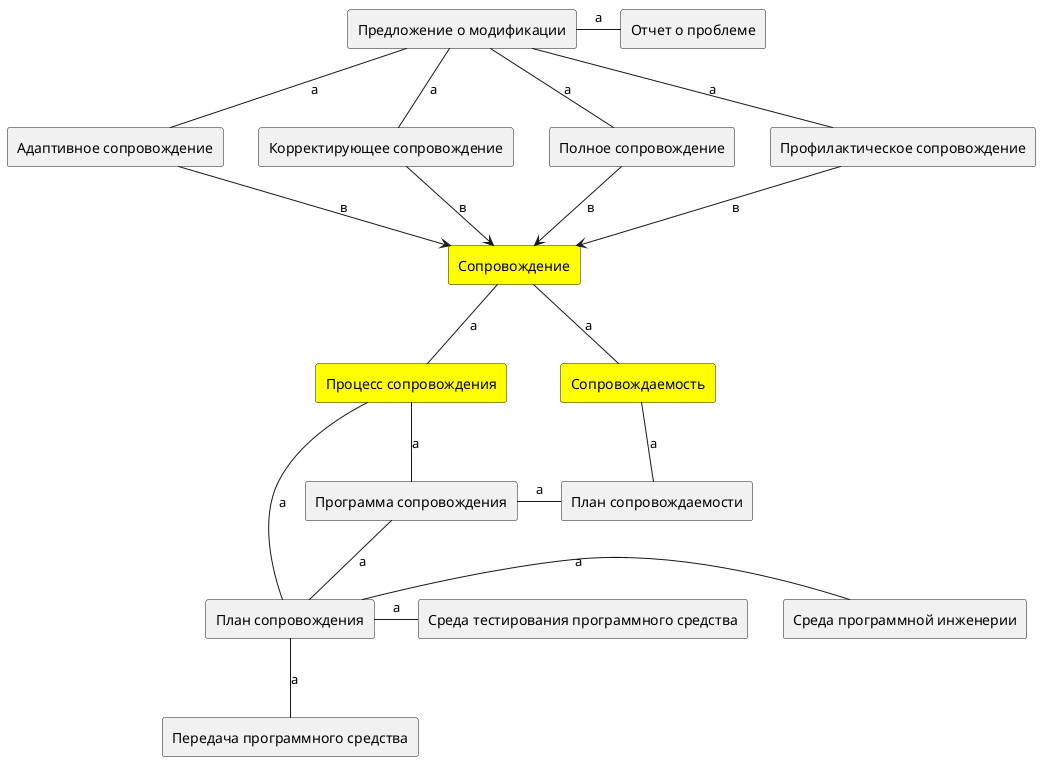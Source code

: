 @startuml
rectangle "Сопровождение" as Maintenance #yellow
rectangle "Процесс сопровождения" as MaintenanceProcess #yellow
rectangle "Сопровождаемость" as Maintainability #yellow

rectangle "Адаптивное сопровождение" as AdaptiveMaintenance
rectangle "Корректирующее сопровождение" as CorrectiveMaintenance
rectangle "Полное сопровождение" as PerfectiveMaintenance
rectangle "Профилактическое сопровождение" as PreventiveMaintenance

rectangle "Отчет о проблеме" as ProblemReport
rectangle "Предложение о модификации" as ModificationRequest

rectangle "План сопровождаемости" as MaintainabilityPlan
rectangle "План сопровождения" as MaintenancePlan
rectangle "Программа сопровождения" as MaintenanceProgram
rectangle "Среда программной инженерии" as SEE
rectangle "Среда тестирования программного средства" as STE
rectangle "Передача программного средства" as SoftwareTransition

Maintainability -UP- Maintenance: а
Maintenance -- MaintenanceProcess: а
AdaptiveMaintenance --> Maintenance: в
CorrectiveMaintenance --> Maintenance: в
PerfectiveMaintenance --> Maintenance: в
PreventiveMaintenance --> Maintenance: в

ProblemReport -LEFT- ModificationRequest: а
ModificationRequest -- CorrectiveMaintenance: а
ModificationRequest -- AdaptiveMaintenance: а
ModificationRequest -- PerfectiveMaintenance: а
ModificationRequest -- PreventiveMaintenance: а

Maintainability -- MaintainabilityPlan: а

MaintenancePlan -UP- MaintenanceProgram: а
MaintenancePlan -UP- MaintenanceProcess: а
MaintenanceProgram -UP- MaintenanceProcess: а

MaintenancePlan -RIGHT- SEE: а
MaintenancePlan -RIGHT- STE: а

MaintenanceProgram - MaintainabilityPlan: a
SoftwareTransition -UP- MaintenancePlan: а
@enduml